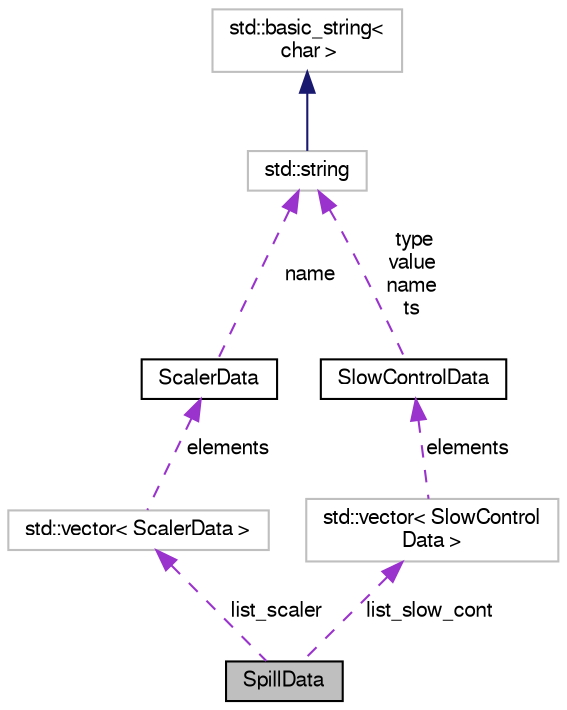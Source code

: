 digraph "SpillData"
{
  bgcolor="transparent";
  edge [fontname="FreeSans",fontsize="10",labelfontname="FreeSans",labelfontsize="10"];
  node [fontname="FreeSans",fontsize="10",shape=record];
  Node1 [label="SpillData",height=0.2,width=0.4,color="black", fillcolor="grey75", style="filled" fontcolor="black"];
  Node2 -> Node1 [dir="back",color="darkorchid3",fontsize="10",style="dashed",label=" list_scaler" ,fontname="FreeSans"];
  Node2 [label="std::vector\< ScalerData \>",height=0.2,width=0.4,color="grey75"];
  Node3 -> Node2 [dir="back",color="darkorchid3",fontsize="10",style="dashed",label=" elements" ,fontname="FreeSans"];
  Node3 [label="ScalerData",height=0.2,width=0.4,color="black",URL="$dc/dac/structScalerData.html"];
  Node4 -> Node3 [dir="back",color="darkorchid3",fontsize="10",style="dashed",label=" name" ,fontname="FreeSans"];
  Node4 [label="std::string",height=0.2,width=0.4,color="grey75",tooltip="STL class. "];
  Node5 -> Node4 [dir="back",color="midnightblue",fontsize="10",style="solid",fontname="FreeSans"];
  Node5 [label="std::basic_string\<\l char \>",height=0.2,width=0.4,color="grey75",tooltip="STL class. "];
  Node6 -> Node1 [dir="back",color="darkorchid3",fontsize="10",style="dashed",label=" list_slow_cont" ,fontname="FreeSans"];
  Node6 [label="std::vector\< SlowControl\lData \>",height=0.2,width=0.4,color="grey75"];
  Node7 -> Node6 [dir="back",color="darkorchid3",fontsize="10",style="dashed",label=" elements" ,fontname="FreeSans"];
  Node7 [label="SlowControlData",height=0.2,width=0.4,color="black",URL="$db/d49/structSlowControlData.html"];
  Node4 -> Node7 [dir="back",color="darkorchid3",fontsize="10",style="dashed",label=" type\nvalue\nname\nts" ,fontname="FreeSans"];
}
